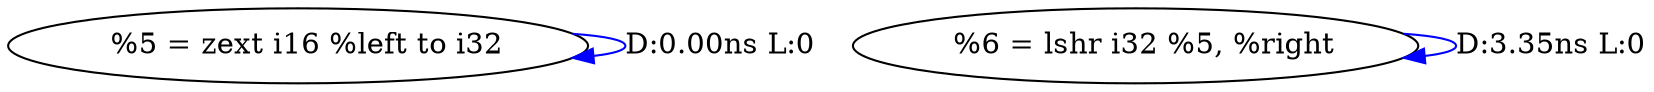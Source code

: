 digraph {
Node0x2ba4e60[label="  %5 = zext i16 %left to i32"];
Node0x2ba4e60 -> Node0x2ba4e60[label="D:0.00ns L:0",color=blue];
Node0x2ba4f40[label="  %6 = lshr i32 %5, %right"];
Node0x2ba4f40 -> Node0x2ba4f40[label="D:3.35ns L:0",color=blue];
}
